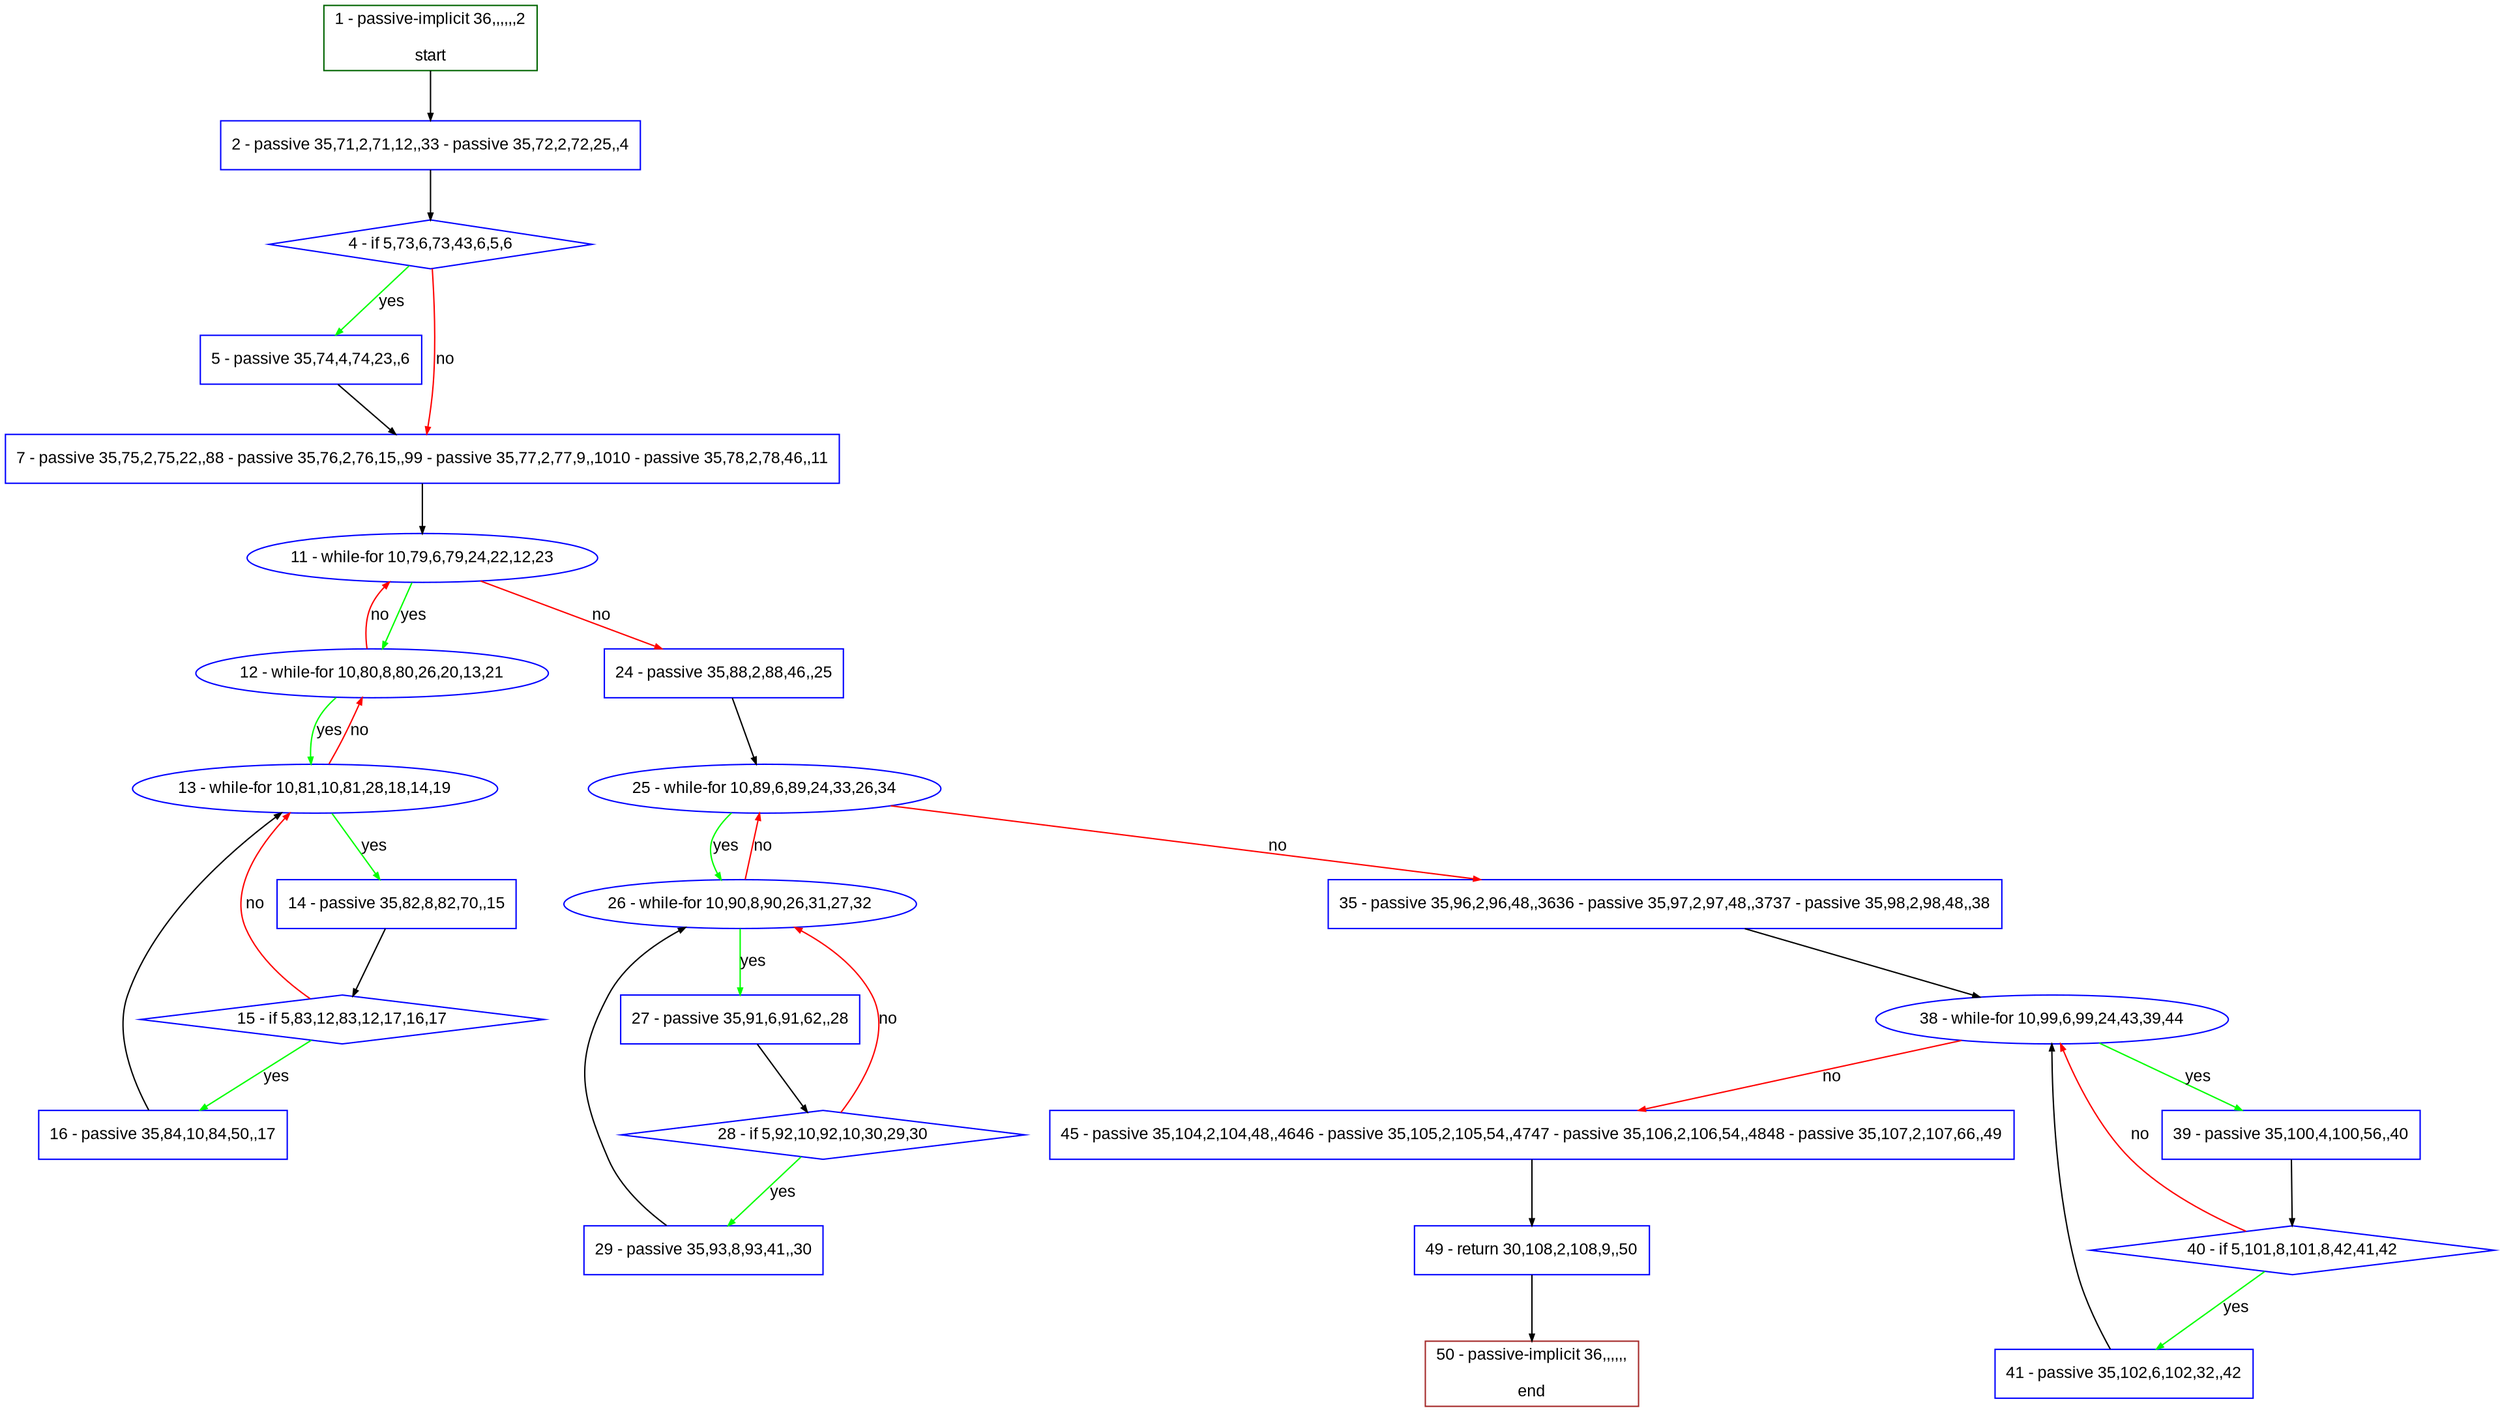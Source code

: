 digraph "" {
  graph [pack="true", label="", fontsize="12", packmode="clust", fontname="Arial", fillcolor="#FFFFCC", bgcolor="white", style="rounded,filled", compound="true"];
  node [node_initialized="no", label="", color="grey", fontsize="12", fillcolor="white", fontname="Arial", style="filled", shape="rectangle", compound="true", fixedsize="false"];
  edge [fontcolor="black", arrowhead="normal", arrowtail="none", arrowsize="0.5", ltail="", label="", color="black", fontsize="12", lhead="", fontname="Arial", dir="forward", compound="true"];
  __N1 [label="2 - passive 35,71,2,71,12,,33 - passive 35,72,2,72,25,,4", color="#0000ff", fillcolor="#ffffff", style="filled", shape="box"];
  __N2 [label="1 - passive-implicit 36,,,,,,2\n\nstart", color="#006400", fillcolor="#ffffff", style="filled", shape="box"];
  __N3 [label="4 - if 5,73,6,73,43,6,5,6", color="#0000ff", fillcolor="#ffffff", style="filled", shape="diamond"];
  __N4 [label="5 - passive 35,74,4,74,23,,6", color="#0000ff", fillcolor="#ffffff", style="filled", shape="box"];
  __N5 [label="7 - passive 35,75,2,75,22,,88 - passive 35,76,2,76,15,,99 - passive 35,77,2,77,9,,1010 - passive 35,78,2,78,46,,11", color="#0000ff", fillcolor="#ffffff", style="filled", shape="box"];
  __N6 [label="11 - while-for 10,79,6,79,24,22,12,23", color="#0000ff", fillcolor="#ffffff", style="filled", shape="oval"];
  __N7 [label="12 - while-for 10,80,8,80,26,20,13,21", color="#0000ff", fillcolor="#ffffff", style="filled", shape="oval"];
  __N8 [label="24 - passive 35,88,2,88,46,,25", color="#0000ff", fillcolor="#ffffff", style="filled", shape="box"];
  __N9 [label="13 - while-for 10,81,10,81,28,18,14,19", color="#0000ff", fillcolor="#ffffff", style="filled", shape="oval"];
  __N10 [label="14 - passive 35,82,8,82,70,,15", color="#0000ff", fillcolor="#ffffff", style="filled", shape="box"];
  __N11 [label="15 - if 5,83,12,83,12,17,16,17", color="#0000ff", fillcolor="#ffffff", style="filled", shape="diamond"];
  __N12 [label="16 - passive 35,84,10,84,50,,17", color="#0000ff", fillcolor="#ffffff", style="filled", shape="box"];
  __N13 [label="25 - while-for 10,89,6,89,24,33,26,34", color="#0000ff", fillcolor="#ffffff", style="filled", shape="oval"];
  __N14 [label="26 - while-for 10,90,8,90,26,31,27,32", color="#0000ff", fillcolor="#ffffff", style="filled", shape="oval"];
  __N15 [label="35 - passive 35,96,2,96,48,,3636 - passive 35,97,2,97,48,,3737 - passive 35,98,2,98,48,,38", color="#0000ff", fillcolor="#ffffff", style="filled", shape="box"];
  __N16 [label="27 - passive 35,91,6,91,62,,28", color="#0000ff", fillcolor="#ffffff", style="filled", shape="box"];
  __N17 [label="28 - if 5,92,10,92,10,30,29,30", color="#0000ff", fillcolor="#ffffff", style="filled", shape="diamond"];
  __N18 [label="29 - passive 35,93,8,93,41,,30", color="#0000ff", fillcolor="#ffffff", style="filled", shape="box"];
  __N19 [label="38 - while-for 10,99,6,99,24,43,39,44", color="#0000ff", fillcolor="#ffffff", style="filled", shape="oval"];
  __N20 [label="39 - passive 35,100,4,100,56,,40", color="#0000ff", fillcolor="#ffffff", style="filled", shape="box"];
  __N21 [label="45 - passive 35,104,2,104,48,,4646 - passive 35,105,2,105,54,,4747 - passive 35,106,2,106,54,,4848 - passive 35,107,2,107,66,,49", color="#0000ff", fillcolor="#ffffff", style="filled", shape="box"];
  __N22 [label="40 - if 5,101,8,101,8,42,41,42", color="#0000ff", fillcolor="#ffffff", style="filled", shape="diamond"];
  __N23 [label="41 - passive 35,102,6,102,32,,42", color="#0000ff", fillcolor="#ffffff", style="filled", shape="box"];
  __N24 [label="49 - return 30,108,2,108,9,,50", color="#0000ff", fillcolor="#ffffff", style="filled", shape="box"];
  __N25 [label="50 - passive-implicit 36,,,,,,\n\nend", color="#a52a2a", fillcolor="#ffffff", style="filled", shape="box"];
  __N2 -> __N1 [arrowhead="normal", arrowtail="none", color="#000000", label="", dir="forward"];
  __N1 -> __N3 [arrowhead="normal", arrowtail="none", color="#000000", label="", dir="forward"];
  __N3 -> __N4 [arrowhead="normal", arrowtail="none", color="#00ff00", label="yes", dir="forward"];
  __N3 -> __N5 [arrowhead="normal", arrowtail="none", color="#ff0000", label="no", dir="forward"];
  __N4 -> __N5 [arrowhead="normal", arrowtail="none", color="#000000", label="", dir="forward"];
  __N5 -> __N6 [arrowhead="normal", arrowtail="none", color="#000000", label="", dir="forward"];
  __N6 -> __N7 [arrowhead="normal", arrowtail="none", color="#00ff00", label="yes", dir="forward"];
  __N7 -> __N6 [arrowhead="normal", arrowtail="none", color="#ff0000", label="no", dir="forward"];
  __N6 -> __N8 [arrowhead="normal", arrowtail="none", color="#ff0000", label="no", dir="forward"];
  __N7 -> __N9 [arrowhead="normal", arrowtail="none", color="#00ff00", label="yes", dir="forward"];
  __N9 -> __N7 [arrowhead="normal", arrowtail="none", color="#ff0000", label="no", dir="forward"];
  __N9 -> __N10 [arrowhead="normal", arrowtail="none", color="#00ff00", label="yes", dir="forward"];
  __N10 -> __N11 [arrowhead="normal", arrowtail="none", color="#000000", label="", dir="forward"];
  __N11 -> __N9 [arrowhead="normal", arrowtail="none", color="#ff0000", label="no", dir="forward"];
  __N11 -> __N12 [arrowhead="normal", arrowtail="none", color="#00ff00", label="yes", dir="forward"];
  __N12 -> __N9 [arrowhead="normal", arrowtail="none", color="#000000", label="", dir="forward"];
  __N8 -> __N13 [arrowhead="normal", arrowtail="none", color="#000000", label="", dir="forward"];
  __N13 -> __N14 [arrowhead="normal", arrowtail="none", color="#00ff00", label="yes", dir="forward"];
  __N14 -> __N13 [arrowhead="normal", arrowtail="none", color="#ff0000", label="no", dir="forward"];
  __N13 -> __N15 [arrowhead="normal", arrowtail="none", color="#ff0000", label="no", dir="forward"];
  __N14 -> __N16 [arrowhead="normal", arrowtail="none", color="#00ff00", label="yes", dir="forward"];
  __N16 -> __N17 [arrowhead="normal", arrowtail="none", color="#000000", label="", dir="forward"];
  __N17 -> __N14 [arrowhead="normal", arrowtail="none", color="#ff0000", label="no", dir="forward"];
  __N17 -> __N18 [arrowhead="normal", arrowtail="none", color="#00ff00", label="yes", dir="forward"];
  __N18 -> __N14 [arrowhead="normal", arrowtail="none", color="#000000", label="", dir="forward"];
  __N15 -> __N19 [arrowhead="normal", arrowtail="none", color="#000000", label="", dir="forward"];
  __N19 -> __N20 [arrowhead="normal", arrowtail="none", color="#00ff00", label="yes", dir="forward"];
  __N19 -> __N21 [arrowhead="normal", arrowtail="none", color="#ff0000", label="no", dir="forward"];
  __N20 -> __N22 [arrowhead="normal", arrowtail="none", color="#000000", label="", dir="forward"];
  __N22 -> __N19 [arrowhead="normal", arrowtail="none", color="#ff0000", label="no", dir="forward"];
  __N22 -> __N23 [arrowhead="normal", arrowtail="none", color="#00ff00", label="yes", dir="forward"];
  __N23 -> __N19 [arrowhead="normal", arrowtail="none", color="#000000", label="", dir="forward"];
  __N21 -> __N24 [arrowhead="normal", arrowtail="none", color="#000000", label="", dir="forward"];
  __N24 -> __N25 [arrowhead="normal", arrowtail="none", color="#000000", label="", dir="forward"];
}
